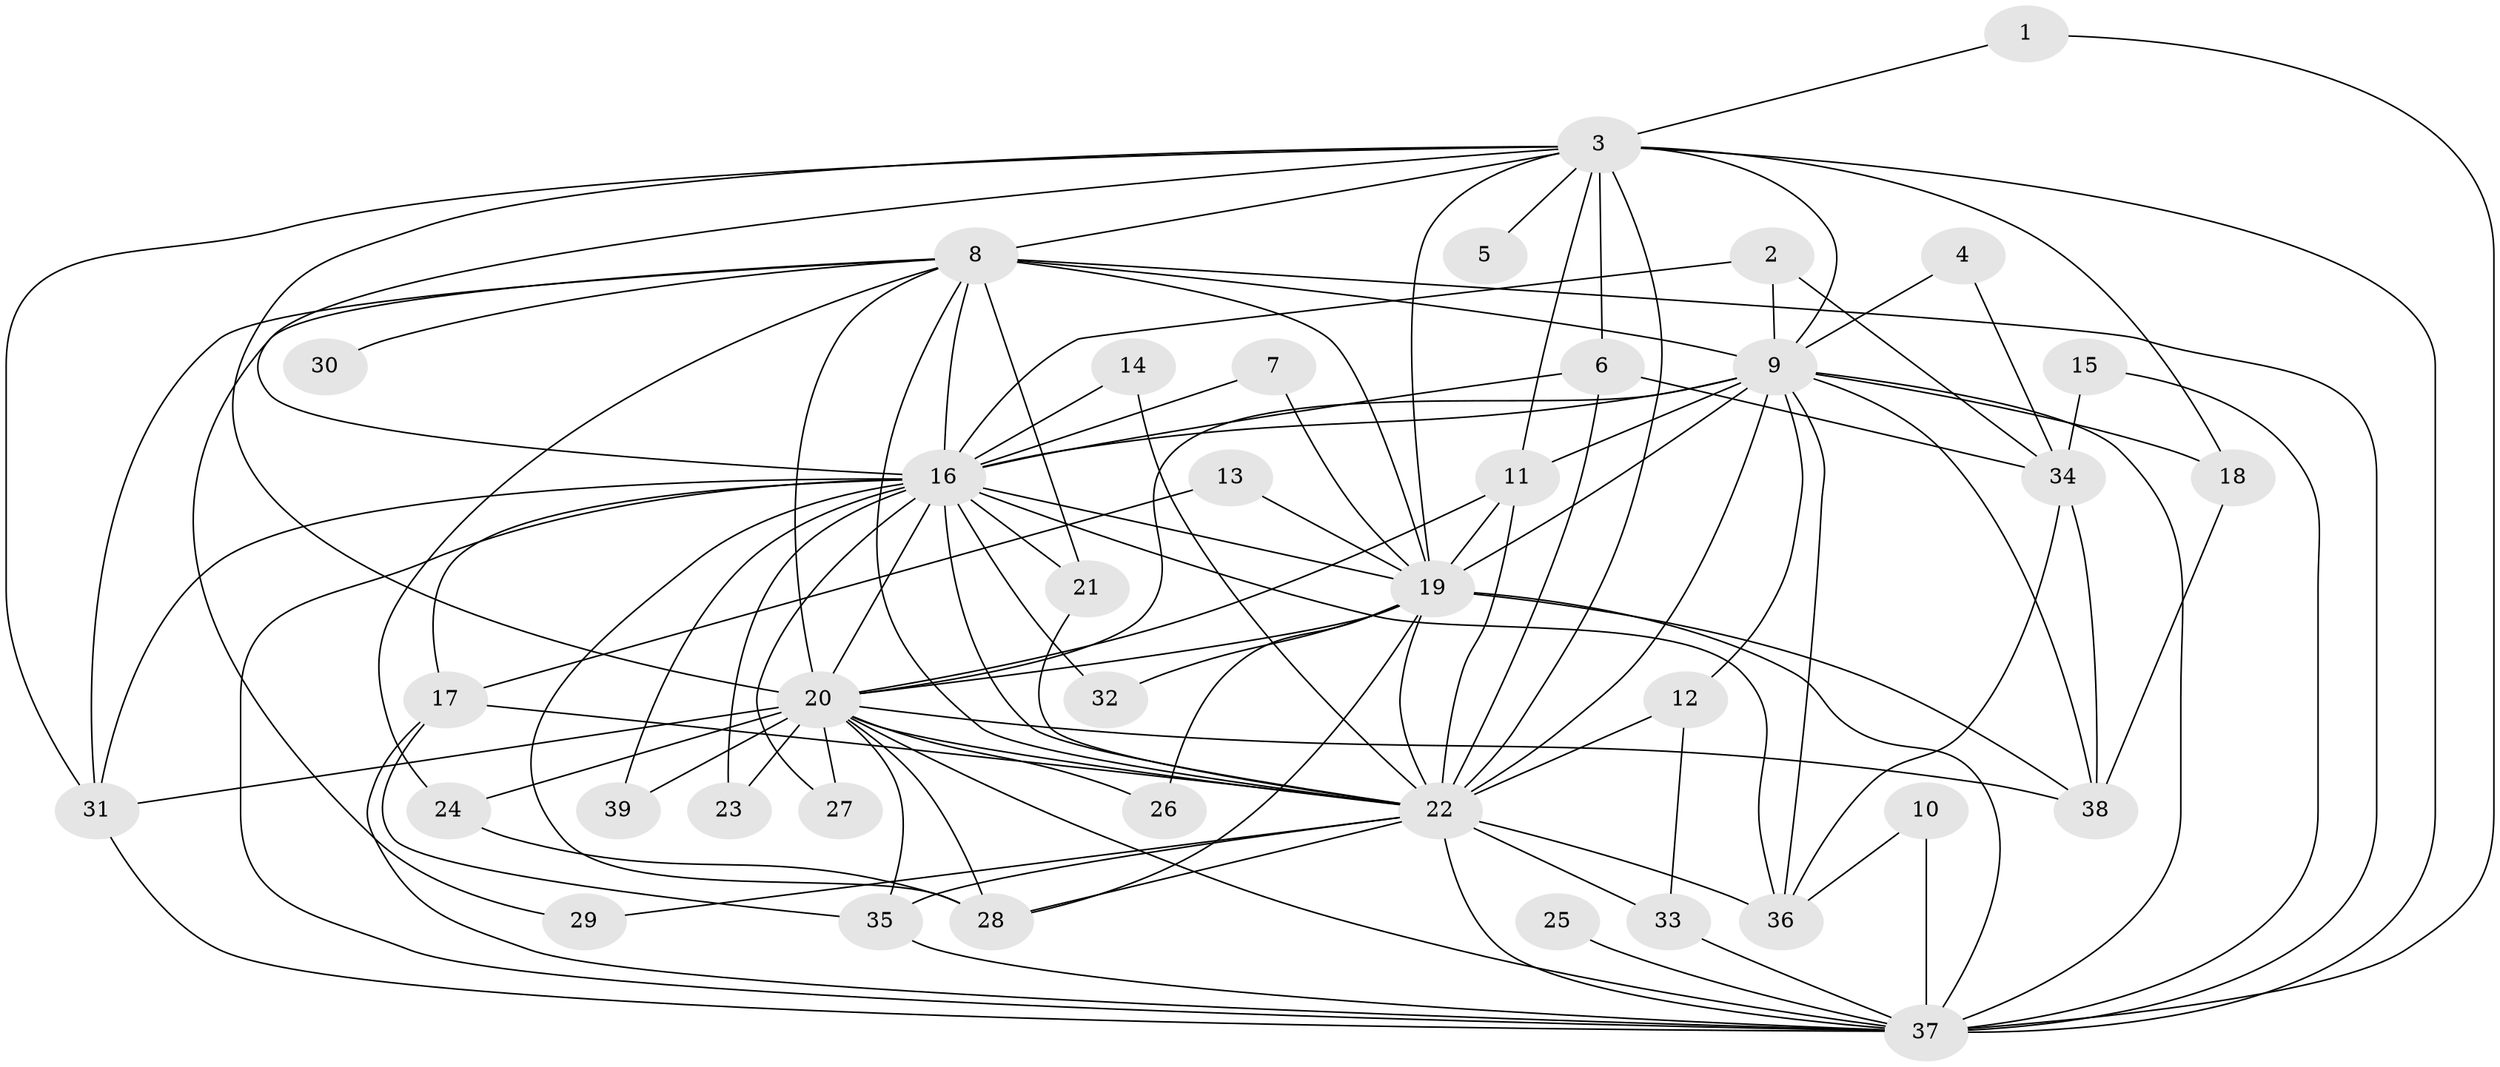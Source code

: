 // original degree distribution, {30: 0.01098901098901099, 14: 0.02197802197802198, 19: 0.01098901098901099, 26: 0.01098901098901099, 18: 0.01098901098901099, 21: 0.01098901098901099, 20: 0.01098901098901099, 25: 0.01098901098901099, 16: 0.01098901098901099, 2: 0.5824175824175825, 4: 0.08791208791208792, 3: 0.16483516483516483, 5: 0.02197802197802198, 6: 0.03296703296703297}
// Generated by graph-tools (version 1.1) at 2025/36/03/04/25 23:36:22]
// undirected, 39 vertices, 107 edges
graph export_dot {
  node [color=gray90,style=filled];
  1;
  2;
  3;
  4;
  5;
  6;
  7;
  8;
  9;
  10;
  11;
  12;
  13;
  14;
  15;
  16;
  17;
  18;
  19;
  20;
  21;
  22;
  23;
  24;
  25;
  26;
  27;
  28;
  29;
  30;
  31;
  32;
  33;
  34;
  35;
  36;
  37;
  38;
  39;
  1 -- 3 [weight=1.0];
  1 -- 37 [weight=1.0];
  2 -- 9 [weight=1.0];
  2 -- 16 [weight=1.0];
  2 -- 34 [weight=1.0];
  3 -- 5 [weight=1.0];
  3 -- 6 [weight=1.0];
  3 -- 8 [weight=2.0];
  3 -- 9 [weight=3.0];
  3 -- 11 [weight=1.0];
  3 -- 16 [weight=1.0];
  3 -- 18 [weight=1.0];
  3 -- 19 [weight=2.0];
  3 -- 20 [weight=1.0];
  3 -- 22 [weight=1.0];
  3 -- 31 [weight=1.0];
  3 -- 37 [weight=2.0];
  4 -- 9 [weight=2.0];
  4 -- 34 [weight=2.0];
  6 -- 16 [weight=1.0];
  6 -- 22 [weight=1.0];
  6 -- 34 [weight=1.0];
  7 -- 16 [weight=1.0];
  7 -- 19 [weight=1.0];
  8 -- 9 [weight=4.0];
  8 -- 16 [weight=2.0];
  8 -- 19 [weight=1.0];
  8 -- 20 [weight=2.0];
  8 -- 21 [weight=1.0];
  8 -- 22 [weight=1.0];
  8 -- 24 [weight=1.0];
  8 -- 29 [weight=1.0];
  8 -- 30 [weight=1.0];
  8 -- 31 [weight=1.0];
  8 -- 37 [weight=1.0];
  9 -- 11 [weight=1.0];
  9 -- 12 [weight=1.0];
  9 -- 16 [weight=4.0];
  9 -- 18 [weight=3.0];
  9 -- 19 [weight=4.0];
  9 -- 20 [weight=4.0];
  9 -- 22 [weight=4.0];
  9 -- 36 [weight=1.0];
  9 -- 37 [weight=3.0];
  9 -- 38 [weight=1.0];
  10 -- 36 [weight=1.0];
  10 -- 37 [weight=1.0];
  11 -- 19 [weight=1.0];
  11 -- 20 [weight=1.0];
  11 -- 22 [weight=1.0];
  12 -- 22 [weight=4.0];
  12 -- 33 [weight=1.0];
  13 -- 17 [weight=1.0];
  13 -- 19 [weight=1.0];
  14 -- 16 [weight=1.0];
  14 -- 22 [weight=1.0];
  15 -- 34 [weight=1.0];
  15 -- 37 [weight=1.0];
  16 -- 17 [weight=1.0];
  16 -- 19 [weight=2.0];
  16 -- 20 [weight=1.0];
  16 -- 21 [weight=1.0];
  16 -- 22 [weight=2.0];
  16 -- 23 [weight=1.0];
  16 -- 27 [weight=1.0];
  16 -- 28 [weight=2.0];
  16 -- 31 [weight=1.0];
  16 -- 32 [weight=1.0];
  16 -- 36 [weight=2.0];
  16 -- 37 [weight=2.0];
  16 -- 39 [weight=1.0];
  17 -- 22 [weight=2.0];
  17 -- 35 [weight=1.0];
  17 -- 37 [weight=1.0];
  18 -- 38 [weight=1.0];
  19 -- 20 [weight=3.0];
  19 -- 22 [weight=1.0];
  19 -- 26 [weight=1.0];
  19 -- 28 [weight=1.0];
  19 -- 32 [weight=1.0];
  19 -- 37 [weight=1.0];
  19 -- 38 [weight=1.0];
  20 -- 22 [weight=1.0];
  20 -- 23 [weight=1.0];
  20 -- 24 [weight=1.0];
  20 -- 26 [weight=1.0];
  20 -- 27 [weight=2.0];
  20 -- 28 [weight=1.0];
  20 -- 31 [weight=1.0];
  20 -- 35 [weight=1.0];
  20 -- 37 [weight=1.0];
  20 -- 38 [weight=1.0];
  20 -- 39 [weight=1.0];
  21 -- 22 [weight=1.0];
  22 -- 28 [weight=1.0];
  22 -- 29 [weight=1.0];
  22 -- 33 [weight=1.0];
  22 -- 35 [weight=1.0];
  22 -- 36 [weight=1.0];
  22 -- 37 [weight=1.0];
  24 -- 28 [weight=1.0];
  25 -- 37 [weight=1.0];
  31 -- 37 [weight=1.0];
  33 -- 37 [weight=1.0];
  34 -- 36 [weight=1.0];
  34 -- 38 [weight=1.0];
  35 -- 37 [weight=1.0];
}
